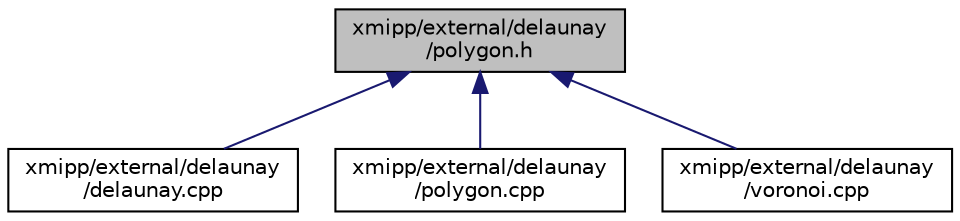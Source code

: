 digraph "xmipp/external/delaunay/polygon.h"
{
  edge [fontname="Helvetica",fontsize="10",labelfontname="Helvetica",labelfontsize="10"];
  node [fontname="Helvetica",fontsize="10",shape=record];
  Node3 [label="xmipp/external/delaunay\l/polygon.h",height=0.2,width=0.4,color="black", fillcolor="grey75", style="filled", fontcolor="black"];
  Node3 -> Node4 [dir="back",color="midnightblue",fontsize="10",style="solid",fontname="Helvetica"];
  Node4 [label="xmipp/external/delaunay\l/delaunay.cpp",height=0.2,width=0.4,color="black", fillcolor="white", style="filled",URL="$delaunay_8cpp.html"];
  Node3 -> Node5 [dir="back",color="midnightblue",fontsize="10",style="solid",fontname="Helvetica"];
  Node5 [label="xmipp/external/delaunay\l/polygon.cpp",height=0.2,width=0.4,color="black", fillcolor="white", style="filled",URL="$polygon_8cpp.html"];
  Node3 -> Node6 [dir="back",color="midnightblue",fontsize="10",style="solid",fontname="Helvetica"];
  Node6 [label="xmipp/external/delaunay\l/voronoi.cpp",height=0.2,width=0.4,color="black", fillcolor="white", style="filled",URL="$voronoi_8cpp.html"];
}
